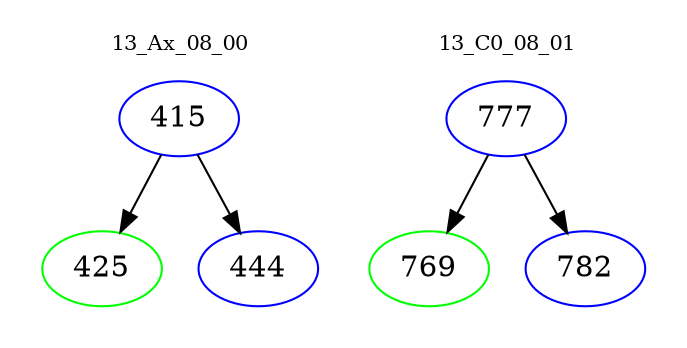 digraph{
subgraph cluster_0 {
color = white
label = "13_Ax_08_00";
fontsize=10;
T0_415 [label="415", color="blue"]
T0_415 -> T0_425 [color="black"]
T0_425 [label="425", color="green"]
T0_415 -> T0_444 [color="black"]
T0_444 [label="444", color="blue"]
}
subgraph cluster_1 {
color = white
label = "13_C0_08_01";
fontsize=10;
T1_777 [label="777", color="blue"]
T1_777 -> T1_769 [color="black"]
T1_769 [label="769", color="green"]
T1_777 -> T1_782 [color="black"]
T1_782 [label="782", color="blue"]
}
}
